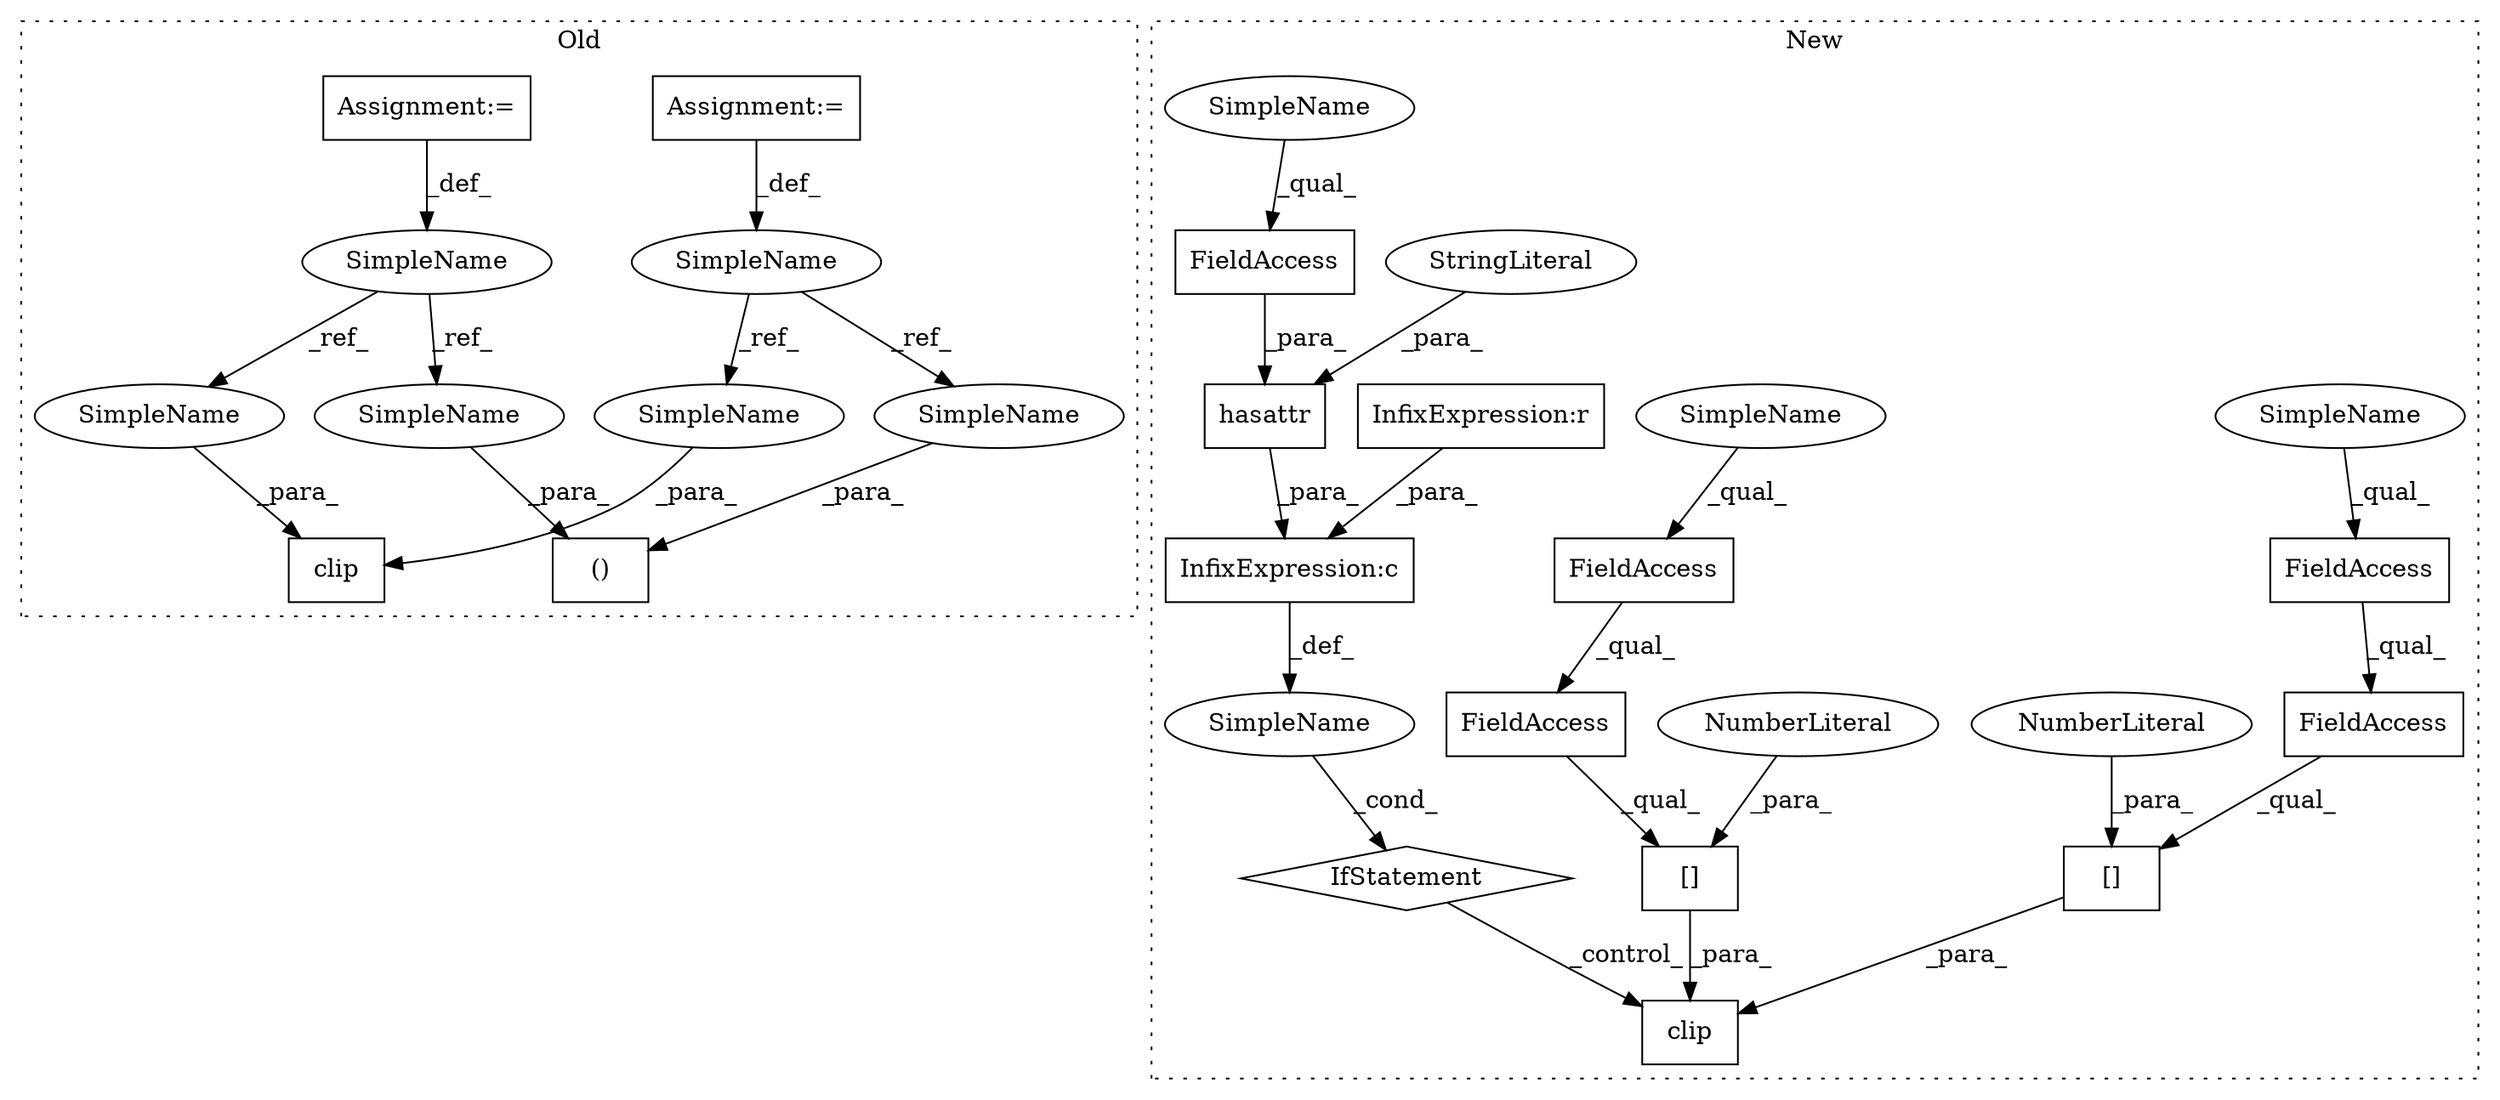 digraph G {
subgraph cluster0 {
1 [label="clip" a="32" s="4490,4647" l="5,1" shape="box"];
13 [label="Assignment:=" a="7" s="913" l="8" shape="box"];
15 [label="Assignment:=" a="7" s="1025" l="8" shape="box"];
16 [label="()" a="106" s="1340" l="29" shape="box"];
18 [label="SimpleName" a="42" s="913" l="8" shape="ellipse"];
19 [label="SimpleName" a="42" s="1025" l="8" shape="ellipse"];
26 [label="SimpleName" a="42" s="1361" l="8" shape="ellipse"];
27 [label="SimpleName" a="42" s="4639" l="8" shape="ellipse"];
28 [label="SimpleName" a="42" s="4630" l="8" shape="ellipse"];
29 [label="SimpleName" a="42" s="1340" l="8" shape="ellipse"];
label = "Old";
style="dotted";
}
subgraph cluster1 {
2 [label="hasattr" a="32" s="4748,4785" l="8,1" shape="box"];
3 [label="IfStatement" a="25" s="4744,4827" l="4,2" shape="diamond"];
4 [label="StringLiteral" a="45" s="4772" l="13" shape="ellipse"];
5 [label="SimpleName" a="42" s="" l="" shape="ellipse"];
6 [label="clip" a="32" s="4845,5011" l="5,1" shape="box"];
7 [label="[]" a="2" s="4931,4960" l="28,1" shape="box"];
8 [label="NumberLiteral" a="34" s="4959" l="1" shape="ellipse"];
9 [label="[]" a="2" s="4900,4929" l="28,1" shape="box"];
10 [label="NumberLiteral" a="34" s="4928" l="1" shape="ellipse"];
11 [label="InfixExpression:c" a="27" s="4786" l="4" shape="box"];
12 [label="InfixExpression:r" a="27" s="4818" l="4" shape="box"];
14 [label="FieldAccess" a="22" s="4756" l="15" shape="box"];
17 [label="FieldAccess" a="22" s="4900" l="15" shape="box"];
20 [label="FieldAccess" a="22" s="4931" l="27" shape="box"];
21 [label="FieldAccess" a="22" s="4931" l="15" shape="box"];
22 [label="FieldAccess" a="22" s="4900" l="27" shape="box"];
23 [label="SimpleName" a="42" s="4931" l="4" shape="ellipse"];
24 [label="SimpleName" a="42" s="4900" l="4" shape="ellipse"];
25 [label="SimpleName" a="42" s="4756" l="4" shape="ellipse"];
label = "New";
style="dotted";
}
2 -> 11 [label="_para_"];
3 -> 6 [label="_control_"];
4 -> 2 [label="_para_"];
5 -> 3 [label="_cond_"];
7 -> 6 [label="_para_"];
8 -> 7 [label="_para_"];
9 -> 6 [label="_para_"];
10 -> 9 [label="_para_"];
11 -> 5 [label="_def_"];
12 -> 11 [label="_para_"];
13 -> 18 [label="_def_"];
14 -> 2 [label="_para_"];
15 -> 19 [label="_def_"];
17 -> 22 [label="_qual_"];
18 -> 27 [label="_ref_"];
18 -> 26 [label="_ref_"];
19 -> 29 [label="_ref_"];
19 -> 28 [label="_ref_"];
20 -> 7 [label="_qual_"];
21 -> 20 [label="_qual_"];
22 -> 9 [label="_qual_"];
23 -> 21 [label="_qual_"];
24 -> 17 [label="_qual_"];
25 -> 14 [label="_qual_"];
26 -> 16 [label="_para_"];
27 -> 1 [label="_para_"];
28 -> 1 [label="_para_"];
29 -> 16 [label="_para_"];
}